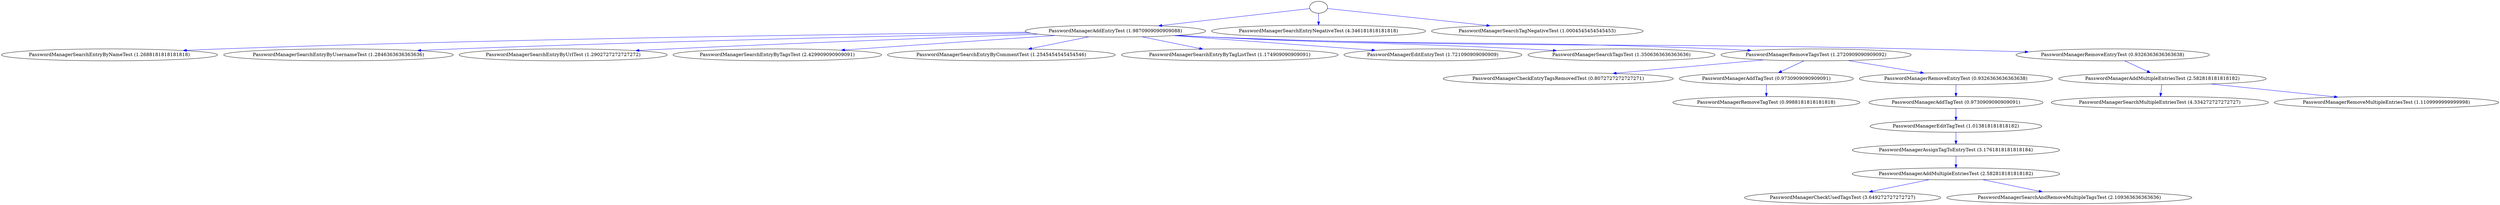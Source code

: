 strict digraph G {
root_925284253 [ label="" color = "black" ];
PasswordManagerAddEntryTest_1480285528 [ label="PasswordManagerAddEntryTest (1.9870909090909088)" ];
PasswordManagerSearchEntryNegativeTest_886746986 [ label="PasswordManagerSearchEntryNegativeTest (4.346181818181818)" ];
PasswordManagerSearchTagNegativeTest_730307747 [ label="PasswordManagerSearchTagNegativeTest (1.0004545454545453)" ];
PasswordManagerSearchEntryByNameTest_1622081475 [ label="PasswordManagerSearchEntryByNameTest (1.2688181818181818)" ];
PasswordManagerSearchEntryByUsernameTest_277379693 [ label="PasswordManagerSearchEntryByUsernameTest (1.2846363636363636)" ];
PasswordManagerSearchEntryByUrlTest_2017132889 [ label="PasswordManagerSearchEntryByUrlTest (1.2902727272727272)" ];
PasswordManagerSearchEntryByTagsTest_1883777234 [ label="PasswordManagerSearchEntryByTagsTest (2.429909090909091)" ];
PasswordManagerSearchEntryByCommentTest_67366059 [ label="PasswordManagerSearchEntryByCommentTest (1.2545454545454546)" ];
PasswordManagerSearchEntryByTagListTest_996389459 [ label="PasswordManagerSearchEntryByTagListTest (1.174909090909091)" ];
PasswordManagerEditEntryTest_1966045753 [ label="PasswordManagerEditEntryTest (1.721090909090909)" ];
PasswordManagerSearchTagsTest_1583404971 [ label="PasswordManagerSearchTagsTest (1.3506363636363636)" ];
PasswordManagerRemoveTagsTest_1584060496 [ label="PasswordManagerRemoveTagsTest (1.2720909090909092)" ];
PasswordManagerRemoveEntryTest_1834609787 [ label="PasswordManagerRemoveEntryTest (0.9326363636363638)" ];
PasswordManagerCheckEntryTagsRemovedTest_916699229 [ label="PasswordManagerCheckEntryTagsRemovedTest (0.8072727272727271)" ];
PasswordManagerAddTagTest_680697761 [ label="PasswordManagerAddTagTest (0.9730909090909091)" ];
PasswordManagerRemoveEntryTest_1938384755 [ label="PasswordManagerRemoveEntryTest (0.9326363636363638)" ];
PasswordManagerAddMultipleEntriesTest_1309037620 [ label="PasswordManagerAddMultipleEntriesTest (2.582818181818182)" ];
PasswordManagerRemoveTagTest_1133067323 [ label="PasswordManagerRemoveTagTest (0.9988181818181818)" ];
PasswordManagerAddTagTest_326373502 [ label="PasswordManagerAddTagTest (0.9730909090909091)" ];
PasswordManagerSearchMultipleEntriesTest_135243215 [ label="PasswordManagerSearchMultipleEntriesTest (4.334272727272727)" ];
PasswordManagerRemoveMultipleEntriesTest_352622286 [ label="PasswordManagerRemoveMultipleEntriesTest (1.1109999999999998)" ];
PasswordManagerEditTagTest_1743968381 [ label="PasswordManagerEditTagTest (1.013818181818182)" ];
PasswordManagerAssignTagToEntryTest_645051390 [ label="PasswordManagerAssignTagToEntryTest (3.1761818181818184)" ];
PasswordManagerAddMultipleEntriesTest_506268499 [ label="PasswordManagerAddMultipleEntriesTest (2.582818181818182)" ];
PasswordManagerCheckUsedTagsTest_1205024675 [ label="PasswordManagerCheckUsedTagsTest (3.649272727272727)" ];
PasswordManagerSearchAndRemoveMultipleTagsTest_1780541754 [ label="PasswordManagerSearchAndRemoveMultipleTagsTest (2.109363636363636)" ];
  root_925284253 -> PasswordManagerAddEntryTest_1480285528 [ label="" color="blue" ];
  root_925284253 -> PasswordManagerSearchEntryNegativeTest_886746986 [ label="" color="blue" ];
  root_925284253 -> PasswordManagerSearchTagNegativeTest_730307747 [ label="" color="blue" ];
  PasswordManagerAddEntryTest_1480285528 -> PasswordManagerSearchEntryByNameTest_1622081475 [ label="" color="blue" ];
  PasswordManagerAddEntryTest_1480285528 -> PasswordManagerSearchEntryByUsernameTest_277379693 [ label="" color="blue" ];
  PasswordManagerAddEntryTest_1480285528 -> PasswordManagerSearchEntryByUrlTest_2017132889 [ label="" color="blue" ];
  PasswordManagerAddEntryTest_1480285528 -> PasswordManagerSearchEntryByTagsTest_1883777234 [ label="" color="blue" ];
  PasswordManagerAddEntryTest_1480285528 -> PasswordManagerSearchEntryByCommentTest_67366059 [ label="" color="blue" ];
  PasswordManagerAddEntryTest_1480285528 -> PasswordManagerSearchEntryByTagListTest_996389459 [ label="" color="blue" ];
  PasswordManagerAddEntryTest_1480285528 -> PasswordManagerEditEntryTest_1966045753 [ label="" color="blue" ];
  PasswordManagerAddEntryTest_1480285528 -> PasswordManagerSearchTagsTest_1583404971 [ label="" color="blue" ];
  PasswordManagerAddEntryTest_1480285528 -> PasswordManagerRemoveTagsTest_1584060496 [ label="" color="blue" ];
  PasswordManagerAddEntryTest_1480285528 -> PasswordManagerRemoveEntryTest_1834609787 [ label="" color="blue" ];
  PasswordManagerRemoveTagsTest_1584060496 -> PasswordManagerCheckEntryTagsRemovedTest_916699229 [ label="" color="blue" ];
  PasswordManagerRemoveTagsTest_1584060496 -> PasswordManagerAddTagTest_680697761 [ label="" color="blue" ];
  PasswordManagerRemoveTagsTest_1584060496 -> PasswordManagerRemoveEntryTest_1938384755 [ label="" color="blue" ];
  PasswordManagerRemoveEntryTest_1834609787 -> PasswordManagerAddMultipleEntriesTest_1309037620 [ label="" color="blue" ];
  PasswordManagerAddTagTest_680697761 -> PasswordManagerRemoveTagTest_1133067323 [ label="" color="blue" ];
  PasswordManagerRemoveEntryTest_1938384755 -> PasswordManagerAddTagTest_326373502 [ label="" color="blue" ];
  PasswordManagerAddMultipleEntriesTest_1309037620 -> PasswordManagerSearchMultipleEntriesTest_135243215 [ label="" color="blue" ];
  PasswordManagerAddMultipleEntriesTest_1309037620 -> PasswordManagerRemoveMultipleEntriesTest_352622286 [ label="" color="blue" ];
  PasswordManagerAddTagTest_326373502 -> PasswordManagerEditTagTest_1743968381 [ label="" color="blue" ];
  PasswordManagerEditTagTest_1743968381 -> PasswordManagerAssignTagToEntryTest_645051390 [ label="" color="blue" ];
  PasswordManagerAssignTagToEntryTest_645051390 -> PasswordManagerAddMultipleEntriesTest_506268499 [ label="" color="blue" ];
  PasswordManagerAddMultipleEntriesTest_506268499 -> PasswordManagerCheckUsedTagsTest_1205024675 [ label="" color="blue" ];
  PasswordManagerAddMultipleEntriesTest_506268499 -> PasswordManagerSearchAndRemoveMultipleTagsTest_1780541754 [ label="" color="blue" ];
}
